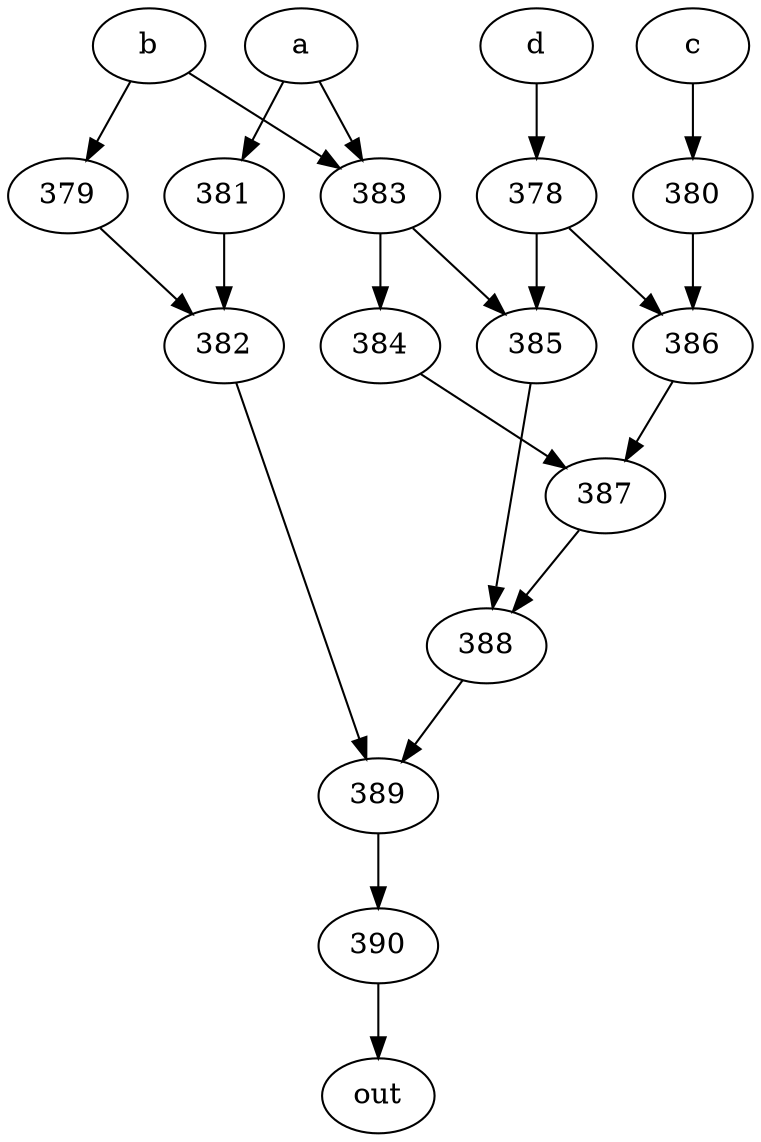 strict digraph "" {
	390 -> out;
	a -> 381;
	a -> 383;
	381 -> 382;
	383 -> 384;
	383 -> 385;
	382 -> 389;
	384 -> 387;
	385 -> 388;
	b -> 383;
	b -> 379;
	379 -> 382;
	c -> 380;
	380 -> 386;
	386 -> 387;
	d -> 378;
	378 -> 385;
	378 -> 386;
	388 -> 389;
	387 -> 388;
	389 -> 390;
}
